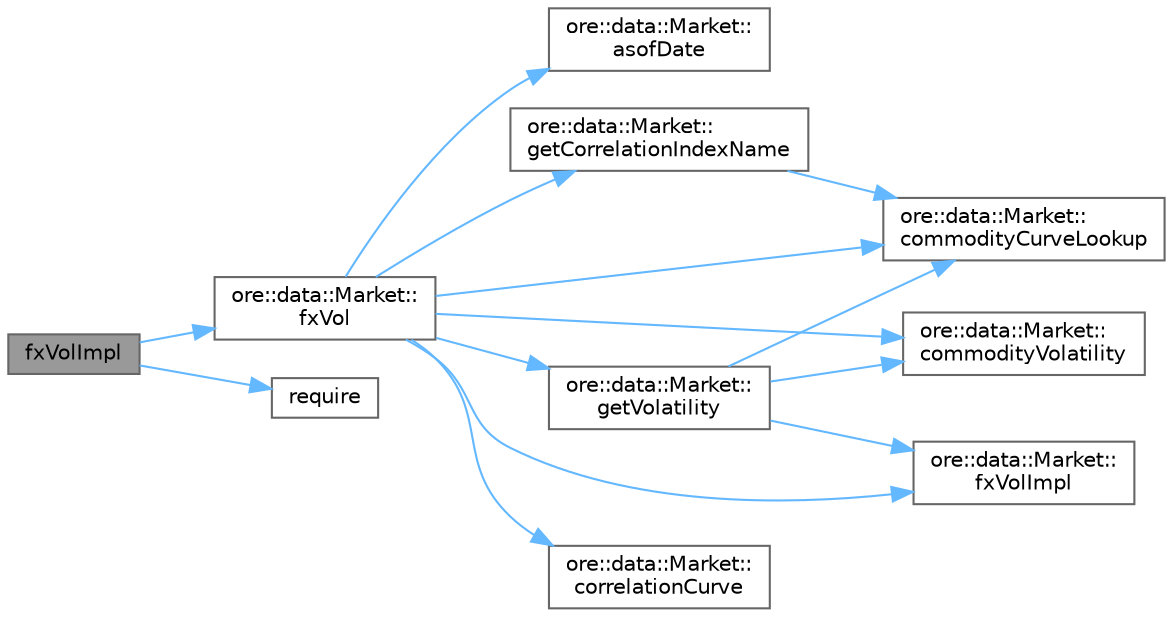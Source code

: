 digraph "fxVolImpl"
{
 // INTERACTIVE_SVG=YES
 // LATEX_PDF_SIZE
  bgcolor="transparent";
  edge [fontname=Helvetica,fontsize=10,labelfontname=Helvetica,labelfontsize=10];
  node [fontname=Helvetica,fontsize=10,shape=box,height=0.2,width=0.4];
  rankdir="LR";
  Node1 [label="fxVolImpl",height=0.2,width=0.4,color="gray40", fillcolor="grey60", style="filled", fontcolor="black",tooltip=" "];
  Node1 -> Node2 [color="steelblue1",style="solid"];
  Node2 [label="ore::data::Market::\lfxVol",height=0.2,width=0.4,color="grey40", fillcolor="white", style="filled",URL="$classore_1_1data_1_1_market.html#a5b97563fda6d29885fa5b3e8931bc6d4",tooltip=" "];
  Node2 -> Node3 [color="steelblue1",style="solid"];
  Node3 [label="ore::data::Market::\lasofDate",height=0.2,width=0.4,color="grey40", fillcolor="white", style="filled",URL="$classore_1_1data_1_1_market.html#ac84b11c68c5a1ae442b3e47301ec939b",tooltip="Get the asof Date."];
  Node2 -> Node4 [color="steelblue1",style="solid"];
  Node4 [label="ore::data::Market::\lcommodityCurveLookup",height=0.2,width=0.4,color="grey40", fillcolor="white", style="filled",URL="$classore_1_1data_1_1_market.html#a88d67016dee39ce8f4588deb0745460f",tooltip=" "];
  Node2 -> Node5 [color="steelblue1",style="solid"];
  Node5 [label="ore::data::Market::\lcommodityVolatility",height=0.2,width=0.4,color="grey40", fillcolor="white", style="filled",URL="$classore_1_1data_1_1_market.html#a10caaa9d3124a851e7a532f35de6469f",tooltip=" "];
  Node2 -> Node6 [color="steelblue1",style="solid"];
  Node6 [label="ore::data::Market::\lcorrelationCurve",height=0.2,width=0.4,color="grey40", fillcolor="white", style="filled",URL="$classore_1_1data_1_1_market.html#a725108ebabde9e800e91b1234893b830",tooltip=" "];
  Node2 -> Node7 [color="steelblue1",style="solid"];
  Node7 [label="ore::data::Market::\lfxVolImpl",height=0.2,width=0.4,color="grey40", fillcolor="white", style="filled",URL="$classore_1_1data_1_1_market.html#aee9949a86d2e8c75757557a85220fa6c",tooltip=" "];
  Node2 -> Node8 [color="steelblue1",style="solid"];
  Node8 [label="ore::data::Market::\lgetCorrelationIndexName",height=0.2,width=0.4,color="grey40", fillcolor="white", style="filled",URL="$classore_1_1data_1_1_market.html#ada49da088d80dc8ad65ea60c1330baa0",tooltip=" "];
  Node8 -> Node4 [color="steelblue1",style="solid"];
  Node2 -> Node9 [color="steelblue1",style="solid"];
  Node9 [label="ore::data::Market::\lgetVolatility",height=0.2,width=0.4,color="grey40", fillcolor="white", style="filled",URL="$classore_1_1data_1_1_market.html#a5ec8ff5f50241808d97b3a5e92ac988c",tooltip=" "];
  Node9 -> Node4 [color="steelblue1",style="solid"];
  Node9 -> Node5 [color="steelblue1",style="solid"];
  Node9 -> Node7 [color="steelblue1",style="solid"];
  Node1 -> Node10 [color="steelblue1",style="solid"];
  Node10 [label="require",height=0.2,width=0.4,color="grey40", fillcolor="white", style="filled",URL="$classore_1_1data_1_1_market_impl.html#af2e760ddfcac8f64fa739d3e8bf6362b",tooltip=" "];
}
